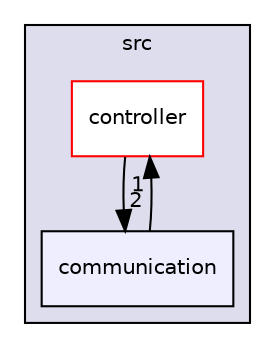 digraph "src/communication" {
  compound=true
  node [ fontsize="10", fontname="Helvetica"];
  edge [ labelfontsize="10", labelfontname="Helvetica"];
  subgraph clusterdir_68267d1309a1af8e8297ef4c3efbcdba {
    graph [ bgcolor="#ddddee", pencolor="black", label="src" fontname="Helvetica", fontsize="10", URL="dir_68267d1309a1af8e8297ef4c3efbcdba.html"]
  dir_41ef5d8a90b9cc03a02949a5c062e6f0 [shape=box label="controller" fillcolor="white" style="filled" color="red" URL="dir_41ef5d8a90b9cc03a02949a5c062e6f0.html"];
  dir_6d2104db64b91953bbd7b8fedbb8a094 [shape=box, label="communication", style="filled", fillcolor="#eeeeff", pencolor="black", URL="dir_6d2104db64b91953bbd7b8fedbb8a094.html"];
  }
  dir_6d2104db64b91953bbd7b8fedbb8a094->dir_41ef5d8a90b9cc03a02949a5c062e6f0 [headlabel="1", labeldistance=1.5 headhref="dir_000001_000002.html"];
  dir_41ef5d8a90b9cc03a02949a5c062e6f0->dir_6d2104db64b91953bbd7b8fedbb8a094 [headlabel="2", labeldistance=1.5 headhref="dir_000002_000001.html"];
}
